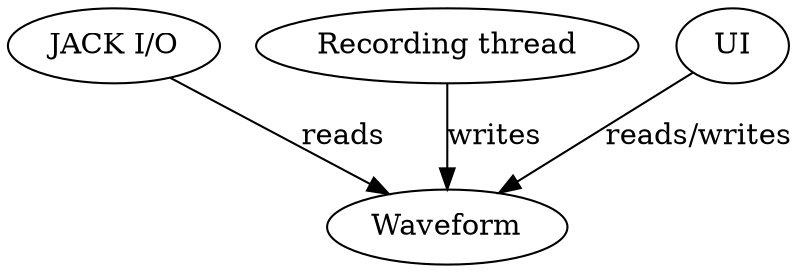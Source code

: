 digraph "G"
	{
	"JACK I/O" -> Waveform[label="reads"]
	"Recording thread" -> Waveform[label="writes"]
	"UI" -> Waveform[label="reads/writes"]
	}
